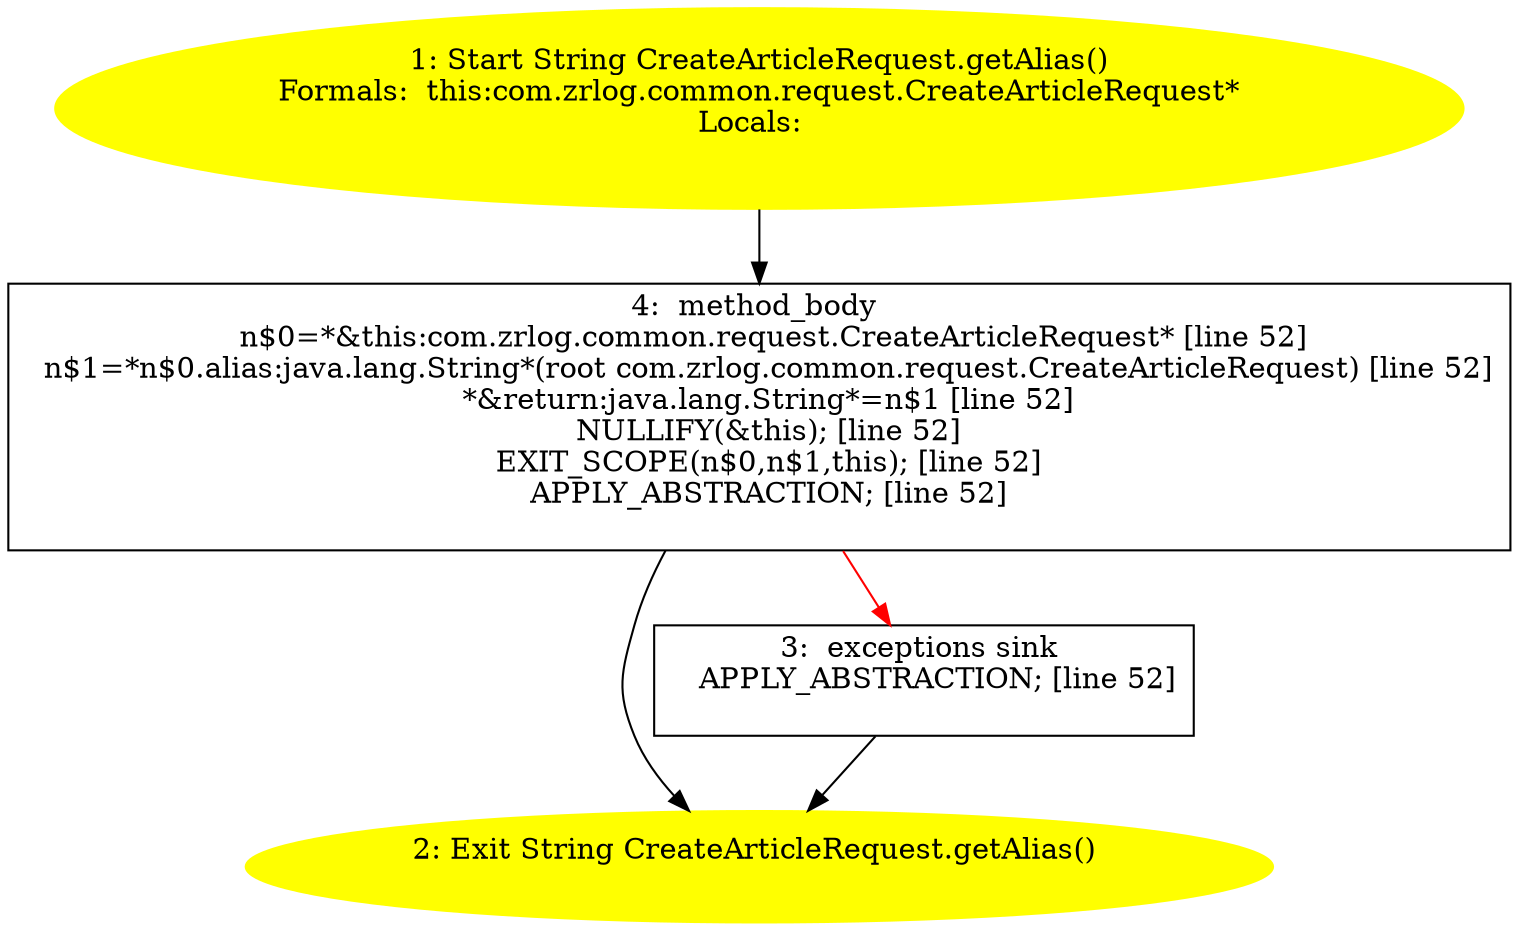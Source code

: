 /* @generated */
digraph cfg {
"com.zrlog.common.request.CreateArticleRequest.getAlias():java.lang.String.2ce332d2b3b2a36db43a462c549730b4_1" [label="1: Start String CreateArticleRequest.getAlias()\nFormals:  this:com.zrlog.common.request.CreateArticleRequest*\nLocals:  \n  " color=yellow style=filled]
	

	 "com.zrlog.common.request.CreateArticleRequest.getAlias():java.lang.String.2ce332d2b3b2a36db43a462c549730b4_1" -> "com.zrlog.common.request.CreateArticleRequest.getAlias():java.lang.String.2ce332d2b3b2a36db43a462c549730b4_4" ;
"com.zrlog.common.request.CreateArticleRequest.getAlias():java.lang.String.2ce332d2b3b2a36db43a462c549730b4_2" [label="2: Exit String CreateArticleRequest.getAlias() \n  " color=yellow style=filled]
	

"com.zrlog.common.request.CreateArticleRequest.getAlias():java.lang.String.2ce332d2b3b2a36db43a462c549730b4_3" [label="3:  exceptions sink \n   APPLY_ABSTRACTION; [line 52]\n " shape="box"]
	

	 "com.zrlog.common.request.CreateArticleRequest.getAlias():java.lang.String.2ce332d2b3b2a36db43a462c549730b4_3" -> "com.zrlog.common.request.CreateArticleRequest.getAlias():java.lang.String.2ce332d2b3b2a36db43a462c549730b4_2" ;
"com.zrlog.common.request.CreateArticleRequest.getAlias():java.lang.String.2ce332d2b3b2a36db43a462c549730b4_4" [label="4:  method_body \n   n$0=*&this:com.zrlog.common.request.CreateArticleRequest* [line 52]\n  n$1=*n$0.alias:java.lang.String*(root com.zrlog.common.request.CreateArticleRequest) [line 52]\n  *&return:java.lang.String*=n$1 [line 52]\n  NULLIFY(&this); [line 52]\n  EXIT_SCOPE(n$0,n$1,this); [line 52]\n  APPLY_ABSTRACTION; [line 52]\n " shape="box"]
	

	 "com.zrlog.common.request.CreateArticleRequest.getAlias():java.lang.String.2ce332d2b3b2a36db43a462c549730b4_4" -> "com.zrlog.common.request.CreateArticleRequest.getAlias():java.lang.String.2ce332d2b3b2a36db43a462c549730b4_2" ;
	 "com.zrlog.common.request.CreateArticleRequest.getAlias():java.lang.String.2ce332d2b3b2a36db43a462c549730b4_4" -> "com.zrlog.common.request.CreateArticleRequest.getAlias():java.lang.String.2ce332d2b3b2a36db43a462c549730b4_3" [color="red" ];
}
